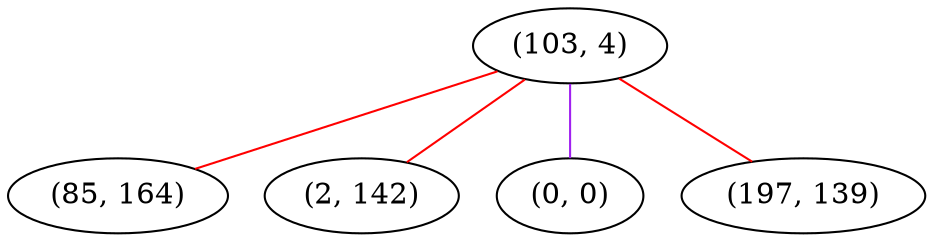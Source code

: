 graph "" {
"(103, 4)";
"(85, 164)";
"(2, 142)";
"(0, 0)";
"(197, 139)";
"(103, 4)" -- "(85, 164)"  [color=red, key=0, weight=1];
"(103, 4)" -- "(2, 142)"  [color=red, key=0, weight=1];
"(103, 4)" -- "(0, 0)"  [color=purple, key=0, weight=4];
"(103, 4)" -- "(197, 139)"  [color=red, key=0, weight=1];
}
